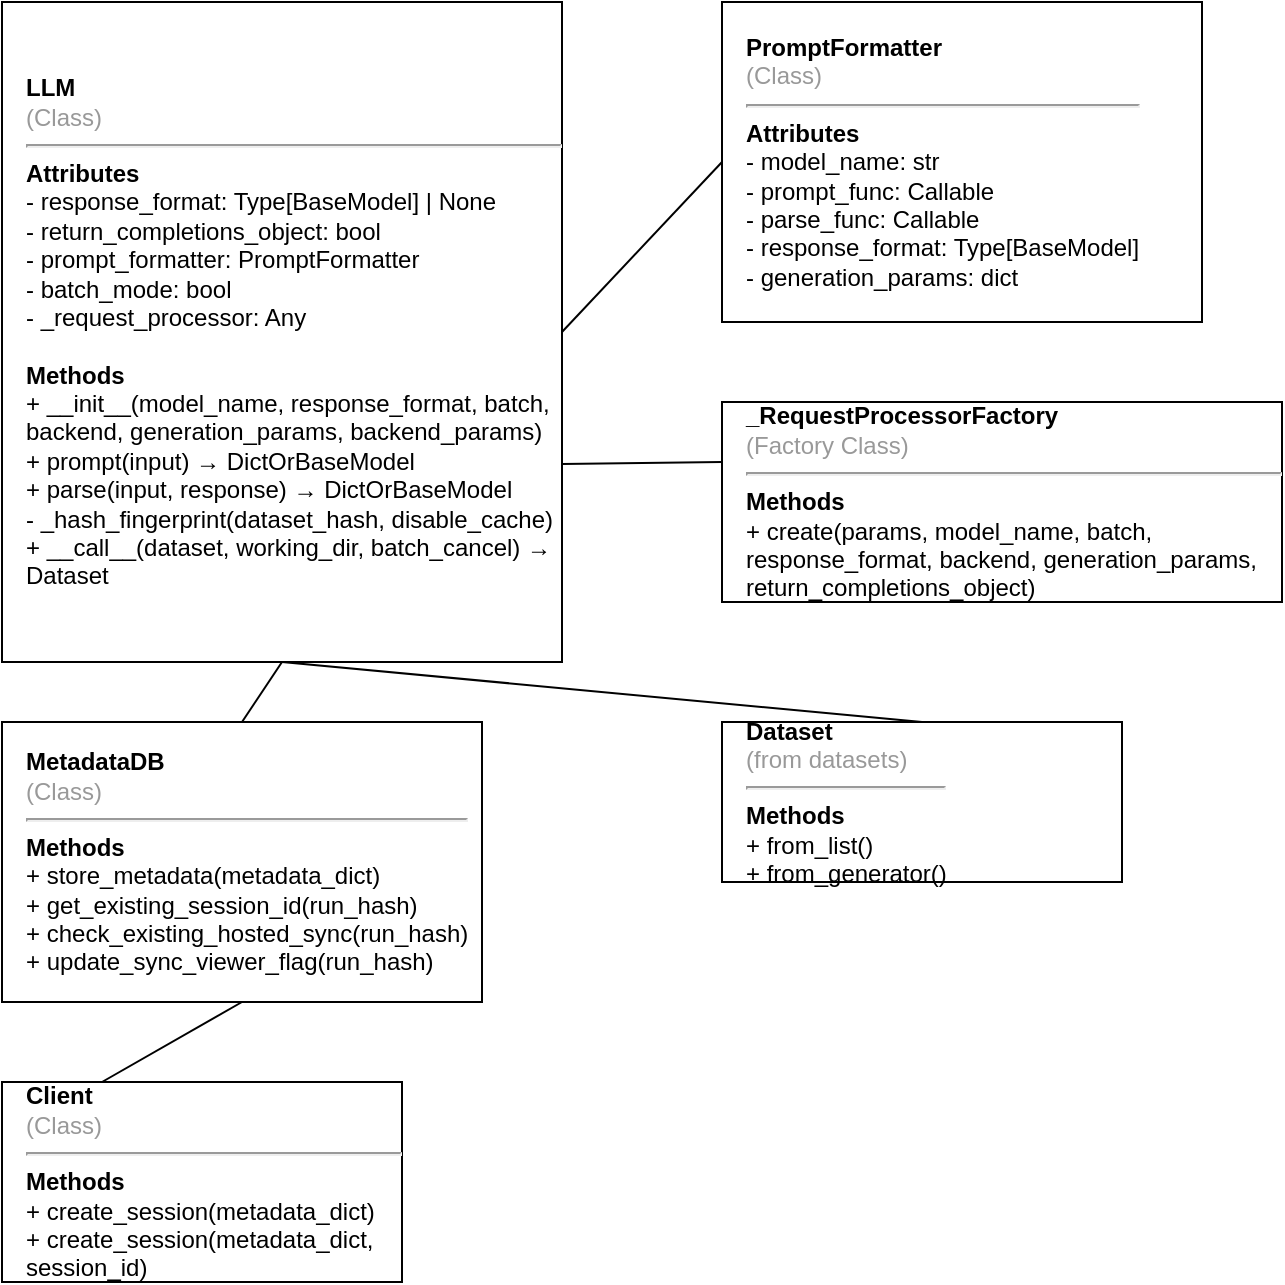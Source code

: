 <mxfile version="26.1.3">
  <diagram name="Page-1" id="VCfPMP84CBvMqnLjmc9T">
    <mxGraphModel dx="1026" dy="629" grid="1" gridSize="10" guides="1" tooltips="1" connect="1" arrows="1" fold="1" page="1" pageScale="1" pageWidth="850" pageHeight="1100" math="0" shadow="0">
      <root>
        <mxCell id="0" />
        <mxCell id="1" parent="0" />
        <mxCell id="HKuAoJzbgKDfPVQxbmAT-1" value="&lt;b&gt;LLM&lt;/b&gt;&lt;br&gt;&lt;span style=&quot;color: #999999;&quot;&gt;(Class)&lt;/span&gt;&lt;hr&gt;&lt;b&gt;Attributes&lt;/b&gt;&lt;br&gt;- response_format: Type[BaseModel] | None&lt;br&gt;- return_completions_object: bool&lt;br&gt;- prompt_formatter: PromptFormatter&lt;br&gt;- batch_mode: bool&lt;br&gt;- _request_processor: Any&lt;br&gt;&lt;br&gt;&lt;b&gt;Methods&lt;/b&gt;&lt;br&gt;+ __init__(model_name, response_format, batch, backend, generation_params, backend_params)&lt;br&gt;+ prompt(input) → DictOrBaseModel&lt;br&gt;+ parse(input, response) → DictOrBaseModel&lt;br&gt;- _hash_fingerprint(dataset_hash, disable_cache)&lt;br&gt;+ __call__(dataset, working_dir, batch_cancel) → Dataset" style="rounded=0;whiteSpace=wrap;html=1;align=left;spacingLeft=10;" vertex="1" parent="1">
          <mxGeometry x="130" y="110" width="280" height="330" as="geometry" />
        </mxCell>
        <mxCell id="HKuAoJzbgKDfPVQxbmAT-2" value="&lt;b&gt;PromptFormatter&lt;/b&gt;&lt;br&gt;&lt;span style=&quot;color: #999999;&quot;&gt;(Class)&lt;/span&gt;&lt;hr&gt;&lt;b&gt;Attributes&lt;/b&gt;&lt;br&gt;- model_name: str&lt;br&gt;- prompt_func: Callable&lt;br&gt;- parse_func: Callable&lt;br&gt;- response_format: Type[BaseModel]&lt;br&gt;- generation_params: dict" style="rounded=0;whiteSpace=wrap;html=1;align=left;spacingLeft=10;" vertex="1" parent="1">
          <mxGeometry x="490" y="110" width="240" height="160" as="geometry" />
        </mxCell>
        <mxCell id="HKuAoJzbgKDfPVQxbmAT-3" value="&lt;b&gt;_RequestProcessorFactory&lt;/b&gt;&lt;br&gt;&lt;span style=&quot;color: #999999;&quot;&gt;(Factory Class)&lt;/span&gt;&lt;hr&gt;&lt;b&gt;Methods&lt;/b&gt;&lt;br&gt;+ create(params, model_name, batch, response_format, backend, generation_params, return_completions_object)" style="rounded=0;whiteSpace=wrap;html=1;align=left;spacingLeft=10;" vertex="1" parent="1">
          <mxGeometry x="490" y="310" width="280" height="100" as="geometry" />
        </mxCell>
        <mxCell id="HKuAoJzbgKDfPVQxbmAT-4" value="&lt;b&gt;MetadataDB&lt;/b&gt;&lt;br&gt;&lt;span style=&quot;color: #999999;&quot;&gt;(Class)&lt;/span&gt;&lt;hr&gt;&lt;b&gt;Methods&lt;/b&gt;&lt;br&gt;+ store_metadata(metadata_dict)&lt;br&gt;+ get_existing_session_id(run_hash)&lt;br&gt;+ check_existing_hosted_sync(run_hash)&lt;br&gt;+ update_sync_viewer_flag(run_hash)" style="rounded=0;whiteSpace=wrap;html=1;align=left;spacingLeft=10;" vertex="1" parent="1">
          <mxGeometry x="130" y="470" width="240" height="140" as="geometry" />
        </mxCell>
        <mxCell id="HKuAoJzbgKDfPVQxbmAT-5" value="&lt;b&gt;Client&lt;/b&gt;&lt;br&gt;&lt;span style=&quot;color: #999999;&quot;&gt;(Class)&lt;/span&gt;&lt;hr&gt;&lt;b&gt;Methods&lt;/b&gt;&lt;br&gt;+ create_session(metadata_dict)&lt;br&gt;+ create_session(metadata_dict, session_id)" style="rounded=0;whiteSpace=wrap;html=1;align=left;spacingLeft=10;" vertex="1" parent="1">
          <mxGeometry x="130" y="650" width="200" height="100" as="geometry" />
        </mxCell>
        <mxCell id="HKuAoJzbgKDfPVQxbmAT-6" value="&lt;b&gt;Dataset&lt;/b&gt;&lt;br&gt;&lt;span style=&quot;color: #999999;&quot;&gt;(from datasets)&lt;/span&gt;&lt;hr&gt;&lt;b&gt;Methods&lt;/b&gt;&lt;br&gt;+ from_list()&lt;br&gt;+ from_generator()" style="rounded=0;whiteSpace=wrap;html=1;align=left;spacingLeft=10;" vertex="1" parent="1">
          <mxGeometry x="490" y="470" width="200" height="80" as="geometry" />
        </mxCell>
        <mxCell id="HKuAoJzbgKDfPVQxbmAT-7" style="edgeStyle=none;curved=1;endArrow=openBlock;html=1;exitX=1;exitY=0.5;exitDx=0;exitDy=0;entryX=0;entryY=0.5;entryDx=0;entryDy=0;" edge="1" parent="1" source="HKuAoJzbgKDfPVQxbmAT-1" target="HKuAoJzbgKDfPVQxbmAT-2">
          <mxGeometry width="160" relative="1" as="geometry">
            <mxPoint x="410" y="270" as="sourcePoint" />
            <mxPoint x="570" y="270" as="targetPoint" />
          </mxGeometry>
        </mxCell>
        <mxCell id="HKuAoJzbgKDfPVQxbmAT-8" style="edgeStyle=none;curved=1;endArrow=openBlock;html=1;exitX=1;exitY=0.7;exitDx=0;exitDy=0;entryX=0;entryY=0.3;entryDx=0;entryDy=0;" edge="1" parent="1" source="HKuAoJzbgKDfPVQxbmAT-1" target="HKuAoJzbgKDfPVQxbmAT-3">
          <mxGeometry width="160" relative="1" as="geometry">
            <mxPoint x="410" y="350" as="sourcePoint" />
            <mxPoint x="570" y="350" as="targetPoint" />
          </mxGeometry>
        </mxCell>
        <mxCell id="HKuAoJzbgKDfPVQxbmAT-9" style="edgeStyle=none;curved=1;endArrow=openBlock;html=1;exitX=0.5;exitY=1;exitDx=0;exitDy=0;entryX=0.5;entryY=0;entryDx=0;entryDy=0;" edge="1" parent="1" source="HKuAoJzbgKDfPVQxbmAT-1" target="HKuAoJzbgKDfPVQxbmAT-4">
          <mxGeometry width="160" relative="1" as="geometry">
            <mxPoint x="290" y="440" as="sourcePoint" />
            <mxPoint x="250" y="470" as="targetPoint" />
          </mxGeometry>
        </mxCell>
        <mxCell id="HKuAoJzbgKDfPVQxbmAT-10" style="edgeStyle=none;curved=1;endArrow=openBlock;html=1;exitX=0.5;exitY=1;exitDx=0;exitDy=0;entryX=0.25;entryY=0;entryDx=0;entryDy=0;" edge="1" parent="1" source="HKuAoJzbgKDfPVQxbmAT-4" target="HKuAoJzbgKDfPVQxbmAT-5">
          <mxGeometry width="160" relative="1" as="geometry">
            <mxPoint x="250" y="610" as="sourcePoint" />
            <mxPoint x="230" y="650" as="targetPoint" />
          </mxGeometry>
        </mxCell>
        <mxCell id="HKuAoJzbgKDfPVQxbmAT-11" style="edgeStyle=none;curved=1;endArrow=openBlock;html=1;exitX=0.5;exitY=1;exitDx=0;exitDy=0;entryX=0.5;entryY=0;entryDx=0;entryDy=0;" edge="1" parent="1" source="HKuAoJzbgKDfPVQxbmAT-1" target="HKuAoJzbgKDfPVQxbmAT-6">
          <mxGeometry width="160" relative="1" as="geometry">
            <mxPoint x="290" y="440" as="sourcePoint" />
            <mxPoint x="590" y="470" as="targetPoint" />
          </mxGeometry>
        </mxCell>
      </root>
    </mxGraphModel>
  </diagram>
</mxfile>
